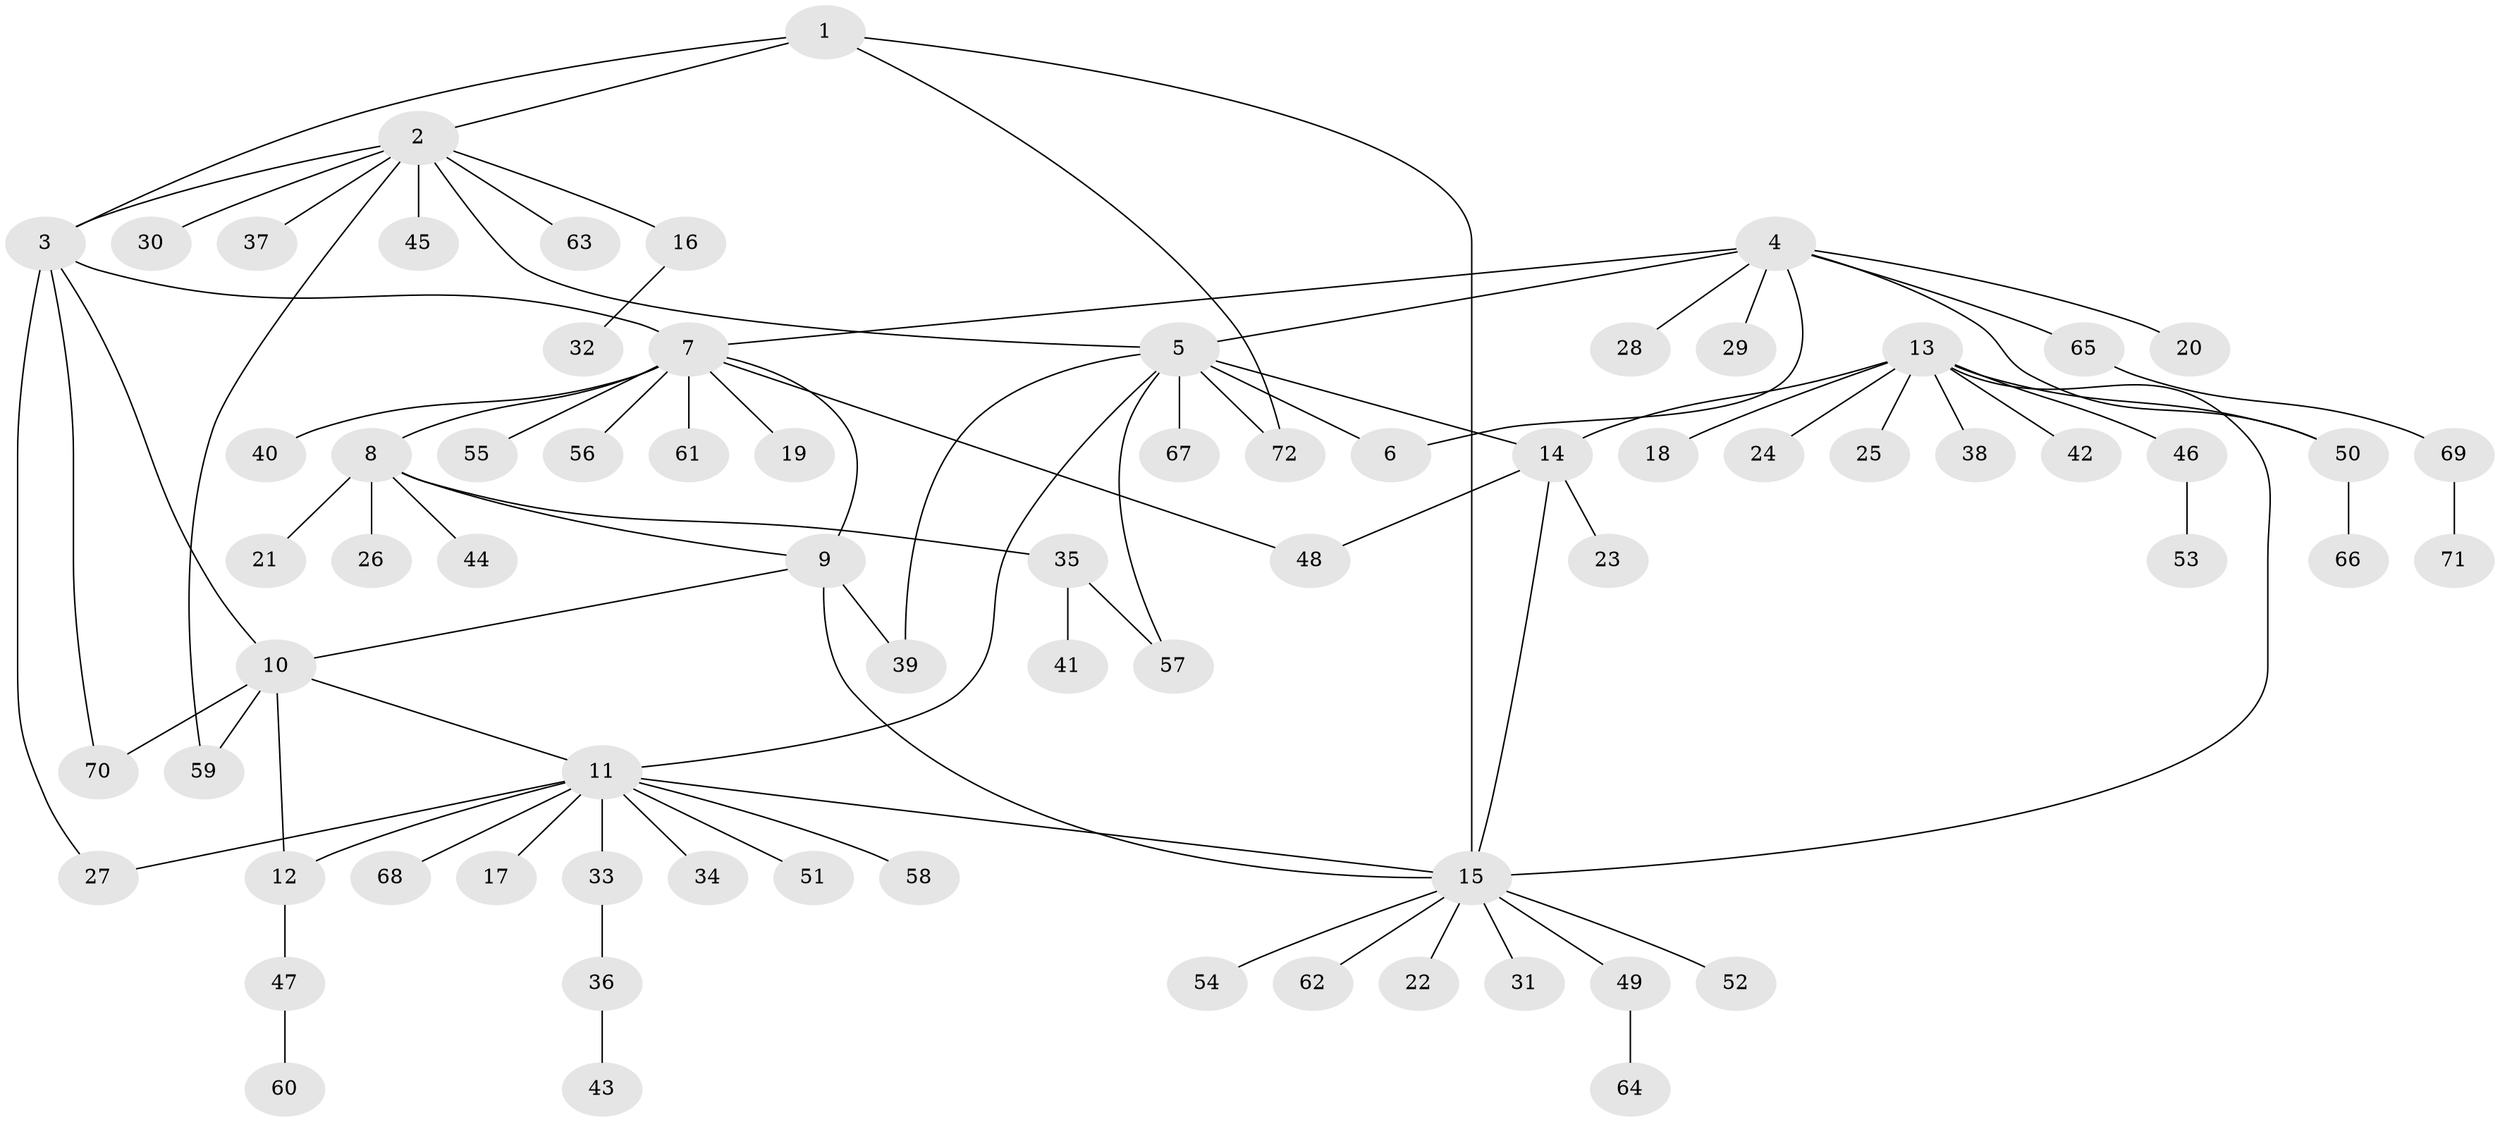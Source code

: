 // Generated by graph-tools (version 1.1) at 2025/50/03/09/25 03:50:34]
// undirected, 72 vertices, 90 edges
graph export_dot {
graph [start="1"]
  node [color=gray90,style=filled];
  1;
  2;
  3;
  4;
  5;
  6;
  7;
  8;
  9;
  10;
  11;
  12;
  13;
  14;
  15;
  16;
  17;
  18;
  19;
  20;
  21;
  22;
  23;
  24;
  25;
  26;
  27;
  28;
  29;
  30;
  31;
  32;
  33;
  34;
  35;
  36;
  37;
  38;
  39;
  40;
  41;
  42;
  43;
  44;
  45;
  46;
  47;
  48;
  49;
  50;
  51;
  52;
  53;
  54;
  55;
  56;
  57;
  58;
  59;
  60;
  61;
  62;
  63;
  64;
  65;
  66;
  67;
  68;
  69;
  70;
  71;
  72;
  1 -- 2;
  1 -- 3;
  1 -- 15;
  1 -- 72;
  2 -- 3;
  2 -- 5;
  2 -- 16;
  2 -- 30;
  2 -- 37;
  2 -- 45;
  2 -- 59;
  2 -- 63;
  3 -- 7;
  3 -- 10;
  3 -- 27;
  3 -- 70;
  4 -- 5;
  4 -- 6;
  4 -- 7;
  4 -- 20;
  4 -- 28;
  4 -- 29;
  4 -- 50;
  4 -- 65;
  5 -- 6;
  5 -- 11;
  5 -- 14;
  5 -- 39;
  5 -- 57;
  5 -- 67;
  5 -- 72;
  7 -- 8;
  7 -- 9;
  7 -- 19;
  7 -- 40;
  7 -- 48;
  7 -- 55;
  7 -- 56;
  7 -- 61;
  8 -- 9;
  8 -- 21;
  8 -- 26;
  8 -- 35;
  8 -- 44;
  9 -- 10;
  9 -- 15;
  9 -- 39;
  10 -- 11;
  10 -- 12;
  10 -- 59;
  10 -- 70;
  11 -- 12;
  11 -- 15;
  11 -- 17;
  11 -- 27;
  11 -- 33;
  11 -- 34;
  11 -- 51;
  11 -- 58;
  11 -- 68;
  12 -- 47;
  13 -- 14;
  13 -- 15;
  13 -- 18;
  13 -- 24;
  13 -- 25;
  13 -- 38;
  13 -- 42;
  13 -- 46;
  13 -- 50;
  14 -- 15;
  14 -- 23;
  14 -- 48;
  15 -- 22;
  15 -- 31;
  15 -- 49;
  15 -- 52;
  15 -- 54;
  15 -- 62;
  16 -- 32;
  33 -- 36;
  35 -- 41;
  35 -- 57;
  36 -- 43;
  46 -- 53;
  47 -- 60;
  49 -- 64;
  50 -- 66;
  65 -- 69;
  69 -- 71;
}

